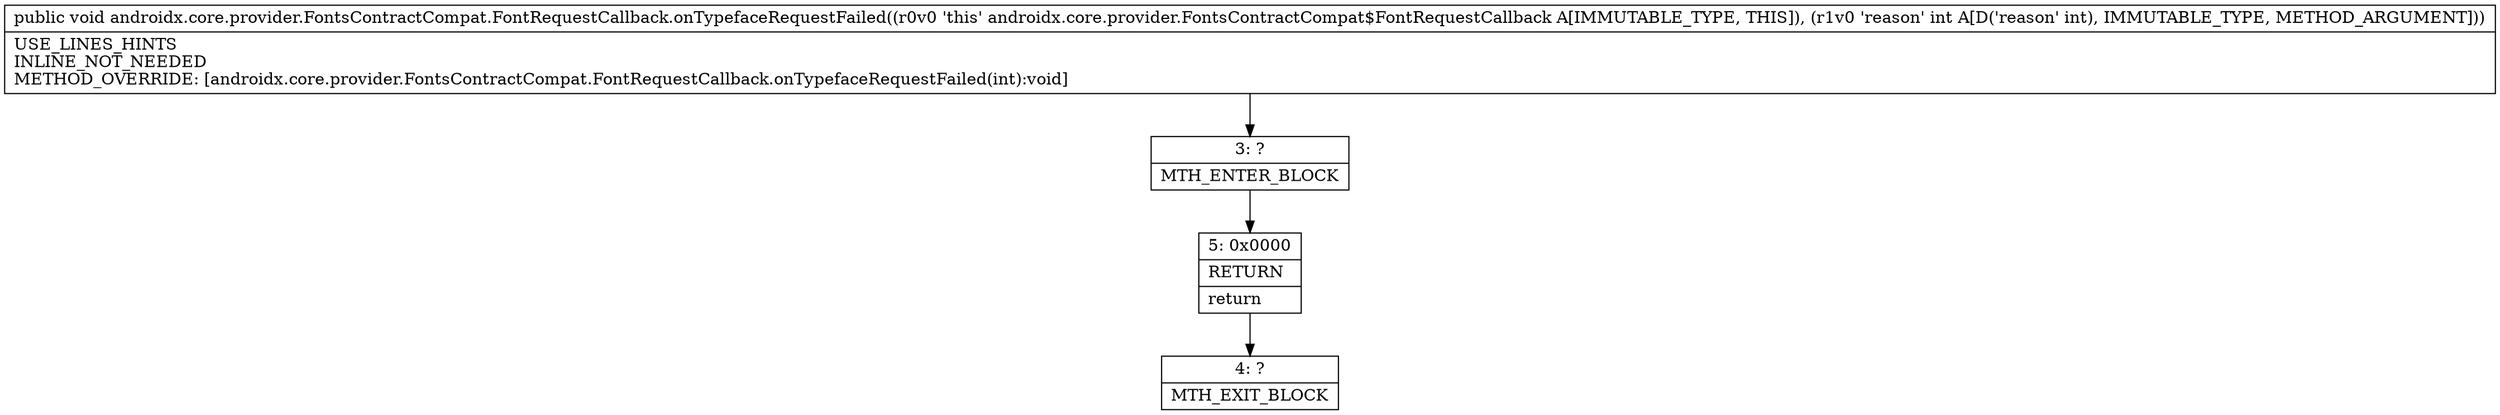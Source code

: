 digraph "CFG forandroidx.core.provider.FontsContractCompat.FontRequestCallback.onTypefaceRequestFailed(I)V" {
Node_3 [shape=record,label="{3\:\ ?|MTH_ENTER_BLOCK\l}"];
Node_5 [shape=record,label="{5\:\ 0x0000|RETURN\l|return\l}"];
Node_4 [shape=record,label="{4\:\ ?|MTH_EXIT_BLOCK\l}"];
MethodNode[shape=record,label="{public void androidx.core.provider.FontsContractCompat.FontRequestCallback.onTypefaceRequestFailed((r0v0 'this' androidx.core.provider.FontsContractCompat$FontRequestCallback A[IMMUTABLE_TYPE, THIS]), (r1v0 'reason' int A[D('reason' int), IMMUTABLE_TYPE, METHOD_ARGUMENT]))  | USE_LINES_HINTS\lINLINE_NOT_NEEDED\lMETHOD_OVERRIDE: [androidx.core.provider.FontsContractCompat.FontRequestCallback.onTypefaceRequestFailed(int):void]\l}"];
MethodNode -> Node_3;Node_3 -> Node_5;
Node_5 -> Node_4;
}

